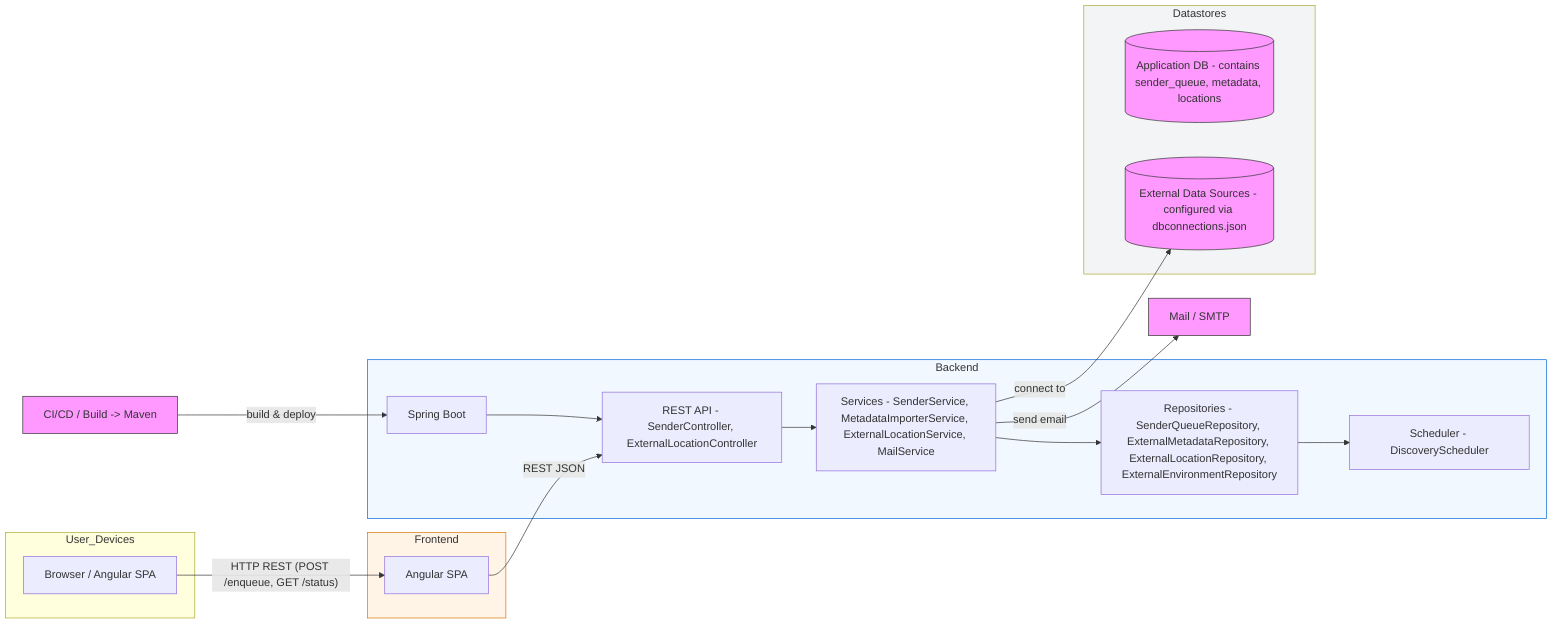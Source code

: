 flowchart LR
  subgraph User_Devices
    Browser["Browser / Angular SPA"]
  end

  subgraph Frontend
    Browser -->|"HTTP REST (POST /enqueue, GET /status)"| FrontendApp["Angular SPA"]
  end

  subgraph Backend
    BackendLabel["Spring Boot"]
    API["REST API - SenderController, ExternalLocationController"]
    Services["Services - SenderService, MetadataImporterService, ExternalLocationService, MailService"]
    Repos["Repositories - SenderQueueRepository, ExternalMetadataRepository, ExternalLocationRepository, ExternalEnvironmentRepository"]
    Scheduler["Scheduler - DiscoveryScheduler"]
  end

  BackendLabel --> API
  API --> Services
  Services --> Repos
  Repos --> Scheduler

  subgraph Datastores
    AppDB[("Application DB - contains sender_queue, metadata, locations")]
    ExternalDBs[("External Data Sources - configured via dbconnections.json")]
  end

  SMTP["Mail / SMTP"]
  CI["CI/CD / Build -> Maven"]

  FrontendApp -->|"REST JSON"| API
  Services -->|"connect to"| ExternalDBs
  Services -->|"send email"| SMTP
  CI -->|"build & deploy"| BackendLabel

  classDef infra fill:#f9f,stroke:#333,stroke-width:1px;
  class ExternalDBs,AppDB,SMTP,CI infra

  style Backend fill:#f2f8ff,stroke:#0366d6
  style Frontend fill:#fff4e6,stroke:#d97706
  style Datastores fill:#f3f4f6